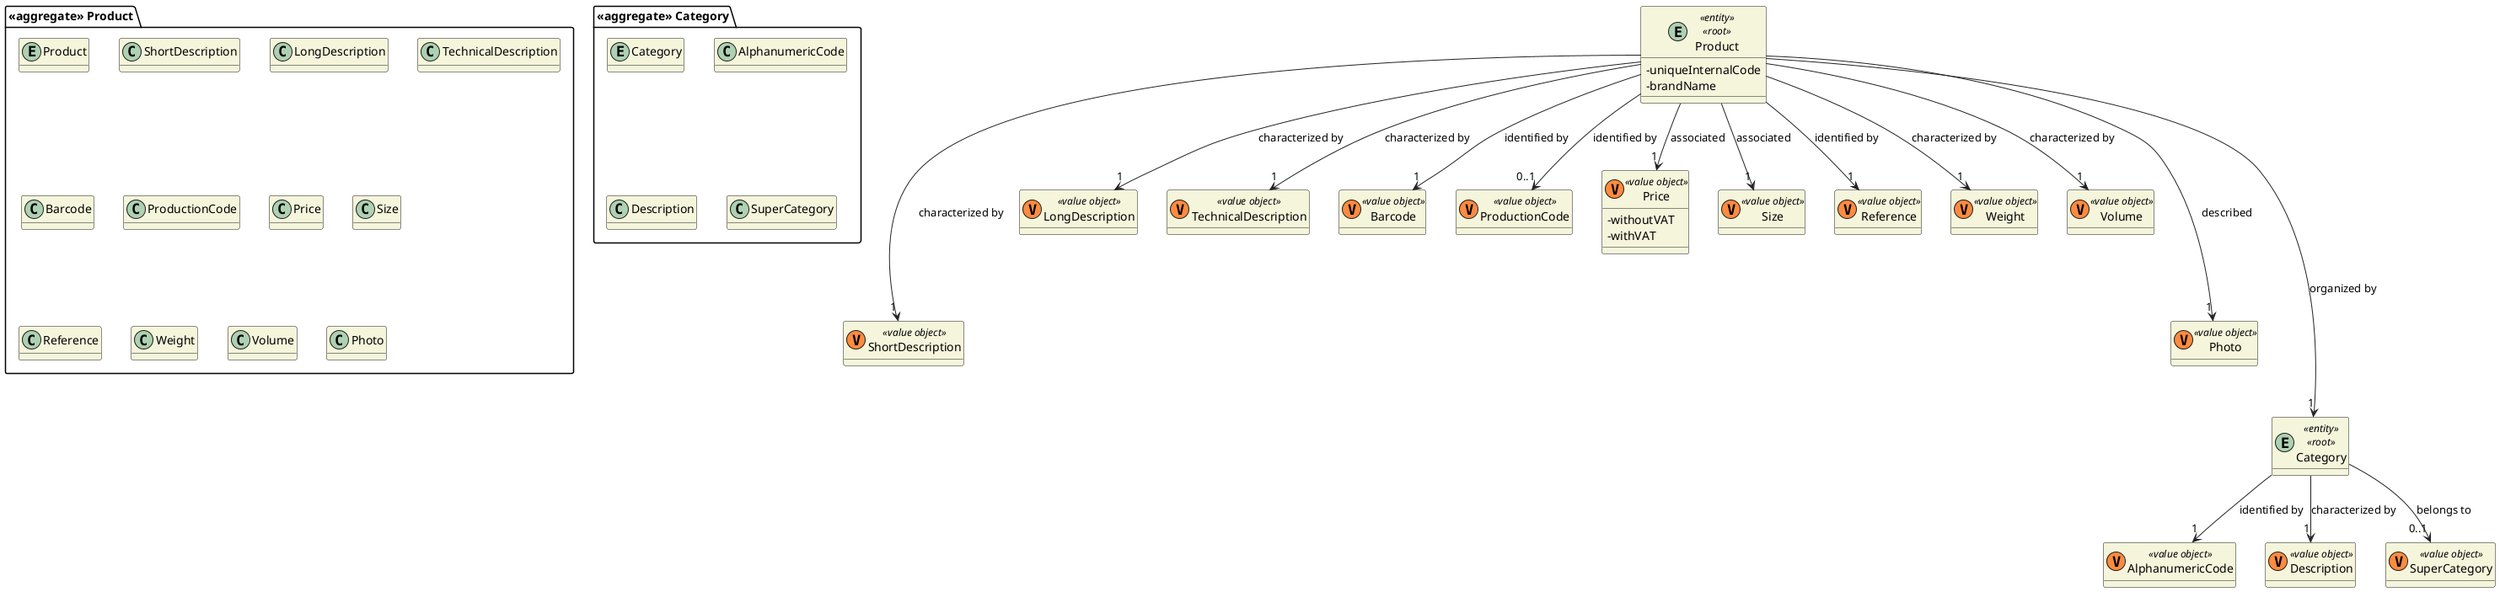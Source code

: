 @startuml
'https://plantuml.com/class-diagram

skinparam classAttributeIconSize 0
hide empty attributes
skinparam classBackgroundColor beige
skinparam ArrowColor #222222

package "<<aggregate>> Product" {
    entity Product
    class ShortDescription
    class LongDescription
    class TechnicalDescription
    class Barcode
    class ProductionCode
    class Price
    class Size
    class Reference
    class Weight
    class Volume
    class Photo
}

entity Product <<entity>> <<root>> {
    - uniqueInternalCode
    - brandName
}

class ShortDescription <<(V,#FF8B40) value object>>
class LongDescription <<(V,#FF8B40) value object>>
class TechnicalDescription <<(V,#FF8B40) value object>>
class Barcode <<(V,#FF8B40) value object>>
class ProductionCode <<(V,#FF8B40) value object>>
class Price <<(V,#FF8B40) value object>> {
    - withoutVAT
    - withVAT
}
class Size <<(V,#FF8B40) value object>>
class Reference <<(V,#FF8B40) value object>> {}
class Weight <<(V,#FF8B40) value object>> {}
class Volume <<(V,#FF8B40) value object>> {}
class Photo <<(V,#FF8B40) value object>>{}

package "<<aggregate>> Category" {
    entity Category
    class AlphanumericCode
    class Description
    class SuperCategory
    }

entity Category <<entity>> <<root>> {

}

class AlphanumericCode <<(V,#FF8B40) value object>>
class Description <<(V,#FF8B40) value object>>
class SuperCategory <<(V,#FF8B40) value object>>


Product ----> "1" Category : organized by
Product ---> "1" ShortDescription: characterized by
Product --> "1" LongDescription: characterized by
Product --> "1" TechnicalDescription: characterized by
Product --> "1" Barcode: identified by
Product --> "0..1" ProductionCode: identified by
Product --> "1" Price: associated
Product --> "1" Size: associated
Product --> "1" Weight: characterized by
Product --> "1" Volume: characterized by
Product --> "1" Reference : identified by
Product ---> "1" Photo : described


Category --> "1" AlphanumericCode : identified by
Category --> "1" Description : characterized by
Category --> "0..1" SuperCategory : belongs to

@enduml